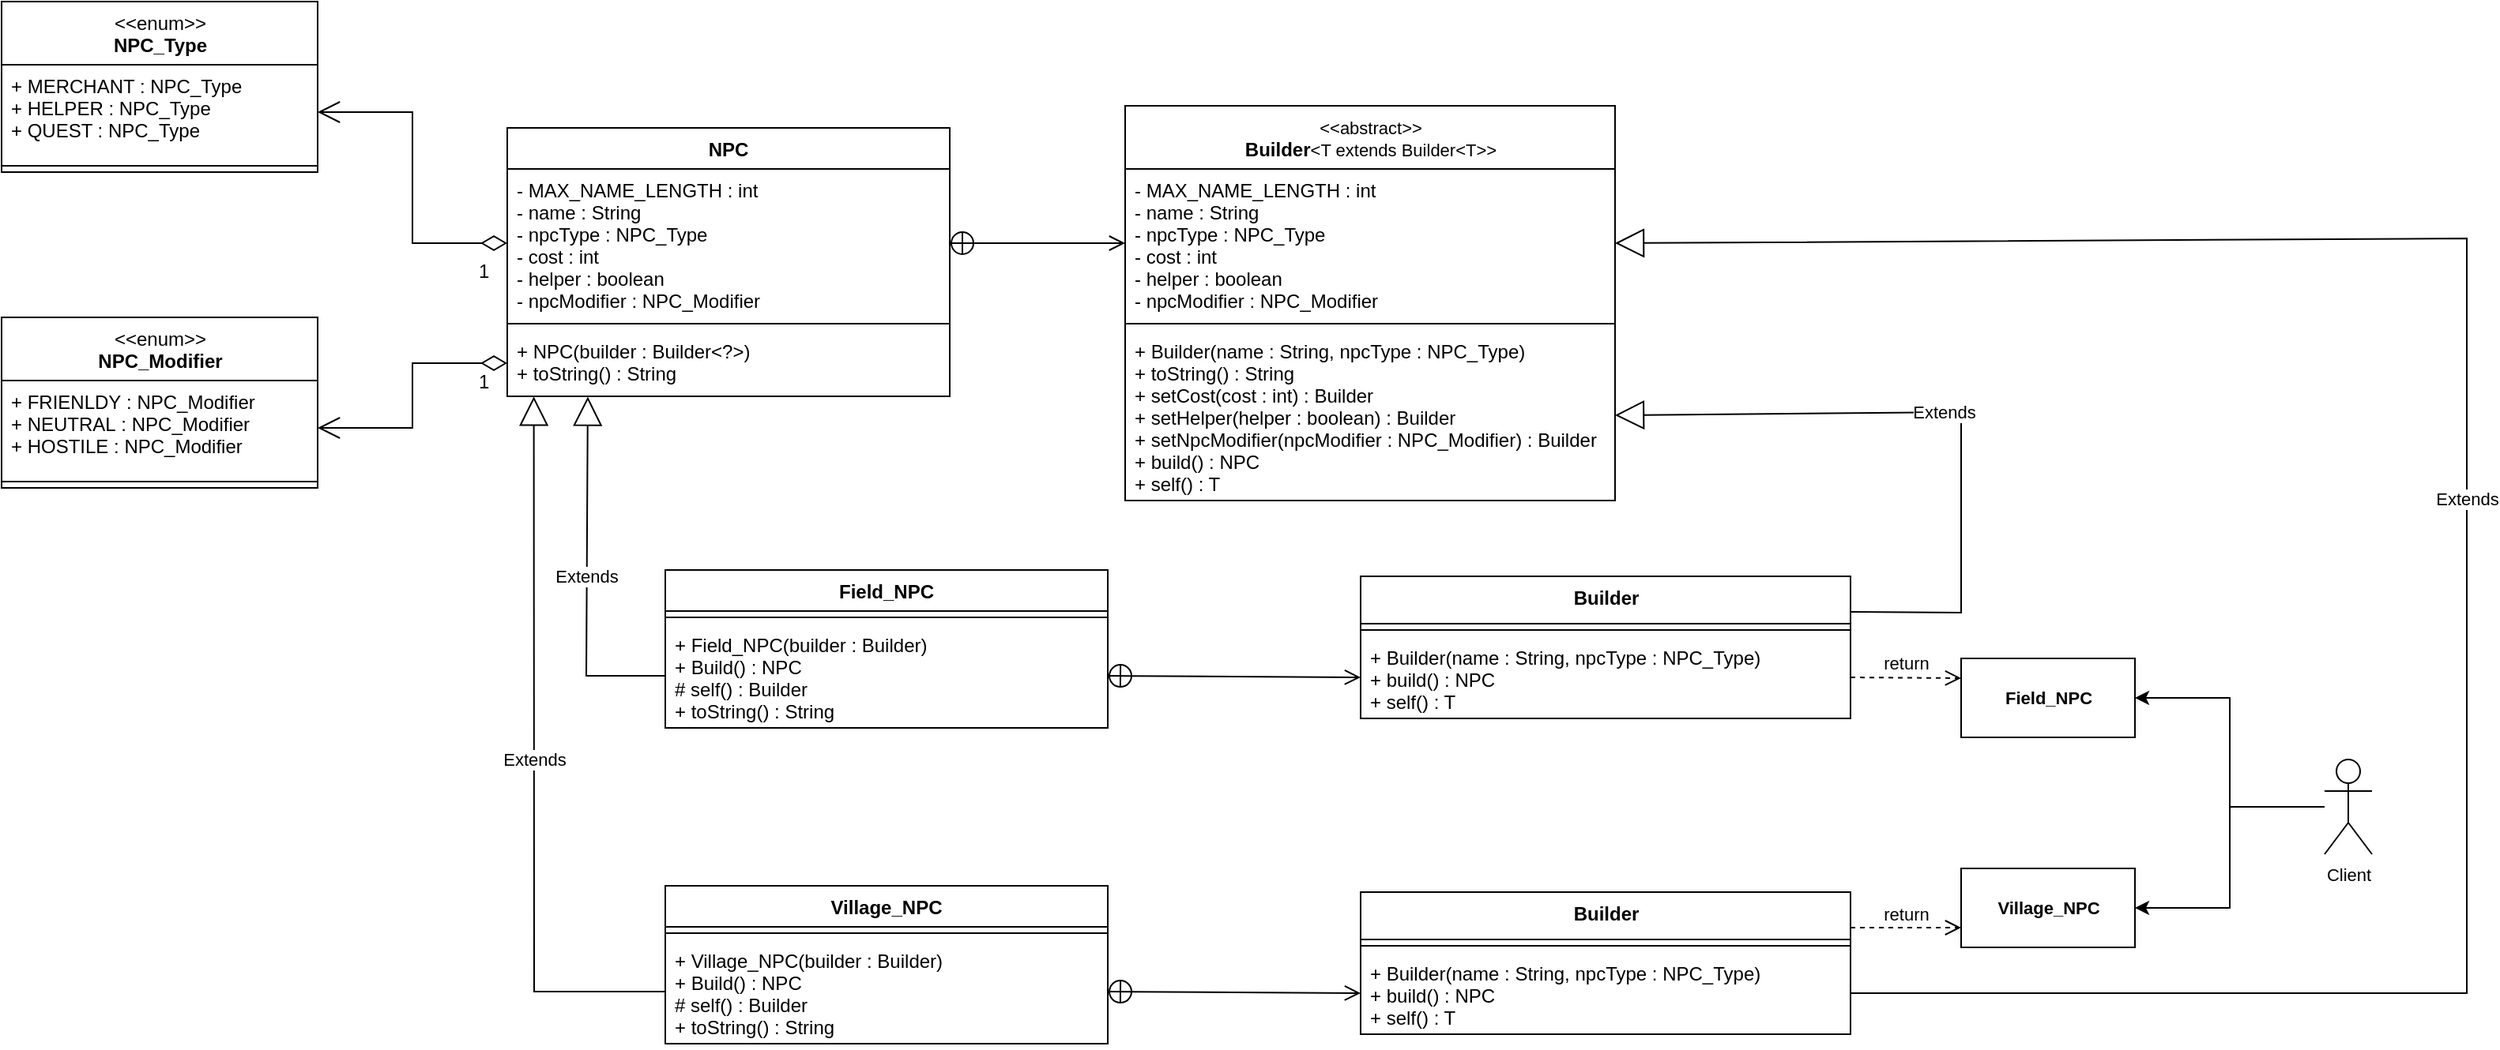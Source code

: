 <mxfile version="20.2.7" type="github">
  <diagram id="C5RBs43oDa-KdzZeNtuy" name="Page-1">
    <mxGraphModel dx="2188" dy="1172" grid="1" gridSize="10" guides="1" tooltips="1" connect="1" arrows="1" fold="1" page="1" pageScale="1" pageWidth="1169" pageHeight="1654" math="0" shadow="0">
      <root>
        <mxCell id="WIyWlLk6GJQsqaUBKTNV-0" />
        <mxCell id="WIyWlLk6GJQsqaUBKTNV-1" parent="WIyWlLk6GJQsqaUBKTNV-0" />
        <mxCell id="kcyVbWiBj3wH5_LdSBAH-0" value="NPC" style="swimlane;fontStyle=1;align=center;verticalAlign=top;childLayout=stackLayout;horizontal=1;startSize=26;horizontalStack=0;resizeParent=1;resizeParentMax=0;resizeLast=0;collapsible=1;marginBottom=0;" parent="WIyWlLk6GJQsqaUBKTNV-1" vertex="1">
          <mxGeometry x="360" y="200" width="280" height="170" as="geometry" />
        </mxCell>
        <mxCell id="kcyVbWiBj3wH5_LdSBAH-1" value="- MAX_NAME_LENGTH : int&#xa;- name : String&#xa;- npcType : NPC_Type&#xa;- cost : int&#xa;- helper : boolean&#xa;- npcModifier : NPC_Modifier " style="text;strokeColor=none;fillColor=none;align=left;verticalAlign=top;spacingLeft=4;spacingRight=4;overflow=hidden;rotatable=0;points=[[0,0.5],[1,0.5]];portConstraint=eastwest;" parent="kcyVbWiBj3wH5_LdSBAH-0" vertex="1">
          <mxGeometry y="26" width="280" height="94" as="geometry" />
        </mxCell>
        <mxCell id="kcyVbWiBj3wH5_LdSBAH-2" value="" style="line;strokeWidth=1;fillColor=none;align=left;verticalAlign=middle;spacingTop=-1;spacingLeft=3;spacingRight=3;rotatable=0;labelPosition=right;points=[];portConstraint=eastwest;" parent="kcyVbWiBj3wH5_LdSBAH-0" vertex="1">
          <mxGeometry y="120" width="280" height="8" as="geometry" />
        </mxCell>
        <mxCell id="kcyVbWiBj3wH5_LdSBAH-3" value="+ NPC(builder : Builder&lt;?&gt;)&#xa;+ toString() : String" style="text;strokeColor=none;fillColor=none;align=left;verticalAlign=top;spacingLeft=4;spacingRight=4;overflow=hidden;rotatable=0;points=[[0,0.5],[1,0.5]];portConstraint=eastwest;" parent="kcyVbWiBj3wH5_LdSBAH-0" vertex="1">
          <mxGeometry y="128" width="280" height="42" as="geometry" />
        </mxCell>
        <mxCell id="kcyVbWiBj3wH5_LdSBAH-4" value="&lt;font style=&quot;font-size: 11px; font-weight: normal;&quot;&gt;&amp;lt;&amp;lt;abstract&amp;gt;&amp;gt;&lt;/font&gt;&lt;br&gt;Builder&lt;span style=&quot;font-size: 11px; font-weight: 400;&quot;&gt;&amp;lt;T extends Builder&amp;lt;T&amp;gt;&amp;gt;&lt;/span&gt;" style="swimlane;fontStyle=1;align=center;verticalAlign=top;childLayout=stackLayout;horizontal=1;startSize=40;horizontalStack=0;resizeParent=1;resizeParentMax=0;resizeLast=0;collapsible=1;marginBottom=0;html=1;" parent="WIyWlLk6GJQsqaUBKTNV-1" vertex="1">
          <mxGeometry x="751" y="186" width="310" height="250" as="geometry" />
        </mxCell>
        <mxCell id="kcyVbWiBj3wH5_LdSBAH-5" value="- MAX_NAME_LENGTH : int&#xa;- name : String&#xa;- npcType : NPC_Type&#xa;- cost : int&#xa;- helper : boolean&#xa;- npcModifier : NPC_Modifier " style="text;strokeColor=none;fillColor=none;align=left;verticalAlign=top;spacingLeft=4;spacingRight=4;overflow=hidden;rotatable=0;points=[[0,0.5],[1,0.5]];portConstraint=eastwest;" parent="kcyVbWiBj3wH5_LdSBAH-4" vertex="1">
          <mxGeometry y="40" width="310" height="94" as="geometry" />
        </mxCell>
        <mxCell id="kcyVbWiBj3wH5_LdSBAH-6" value="" style="line;strokeWidth=1;fillColor=none;align=left;verticalAlign=middle;spacingTop=-1;spacingLeft=3;spacingRight=3;rotatable=0;labelPosition=right;points=[];portConstraint=eastwest;" parent="kcyVbWiBj3wH5_LdSBAH-4" vertex="1">
          <mxGeometry y="134" width="310" height="8" as="geometry" />
        </mxCell>
        <mxCell id="kcyVbWiBj3wH5_LdSBAH-7" value="+ Builder(name : String, npcType : NPC_Type)&#xa;+ toString() : String&#xa;+ setCost(cost : int) : Builder&#xa;+ setHelper(helper : boolean) : Builder&#xa;+ setNpcModifier(npcModifier : NPC_Modifier) : Builder&#xa;+ build() : NPC&#xa;+ self() : T" style="text;strokeColor=none;fillColor=none;align=left;verticalAlign=top;spacingLeft=4;spacingRight=4;overflow=hidden;rotatable=0;points=[[0,0.5],[1,0.5]];portConstraint=eastwest;" parent="kcyVbWiBj3wH5_LdSBAH-4" vertex="1">
          <mxGeometry y="142" width="310" height="108" as="geometry" />
        </mxCell>
        <mxCell id="kcyVbWiBj3wH5_LdSBAH-8" value="" style="endArrow=open;startArrow=circlePlus;endFill=0;startFill=0;endSize=8;html=1;rounded=0;exitX=1;exitY=0.5;exitDx=0;exitDy=0;entryX=0;entryY=0.5;entryDx=0;entryDy=0;" parent="WIyWlLk6GJQsqaUBKTNV-1" source="kcyVbWiBj3wH5_LdSBAH-1" target="kcyVbWiBj3wH5_LdSBAH-5" edge="1">
          <mxGeometry width="160" relative="1" as="geometry">
            <mxPoint x="505" y="560" as="sourcePoint" />
            <mxPoint x="665" y="560" as="targetPoint" />
          </mxGeometry>
        </mxCell>
        <mxCell id="kcyVbWiBj3wH5_LdSBAH-13" value="&lt;span style=&quot;font-weight: normal;&quot;&gt;&lt;font style=&quot;font-size: 12px;&quot;&gt;&amp;lt;&amp;lt;enum&amp;gt;&amp;gt;&lt;/font&gt;&lt;/span&gt;&lt;br&gt;NPC_Type" style="swimlane;fontStyle=1;align=center;verticalAlign=top;childLayout=stackLayout;horizontal=1;startSize=40;horizontalStack=0;resizeParent=1;resizeParentMax=0;resizeLast=0;collapsible=1;marginBottom=0;html=1;" parent="WIyWlLk6GJQsqaUBKTNV-1" vertex="1">
          <mxGeometry x="40" y="120" width="200" height="108" as="geometry" />
        </mxCell>
        <mxCell id="kcyVbWiBj3wH5_LdSBAH-14" value="+ MERCHANT : NPC_Type&#xa;+ HELPER : NPC_Type&#xa;+ QUEST : NPC_Type" style="text;strokeColor=none;fillColor=none;align=left;verticalAlign=top;spacingLeft=4;spacingRight=4;overflow=hidden;rotatable=0;points=[[0,0.5],[1,0.5]];portConstraint=eastwest;" parent="kcyVbWiBj3wH5_LdSBAH-13" vertex="1">
          <mxGeometry y="40" width="200" height="60" as="geometry" />
        </mxCell>
        <mxCell id="kcyVbWiBj3wH5_LdSBAH-15" value="" style="line;strokeWidth=1;fillColor=none;align=left;verticalAlign=middle;spacingTop=-1;spacingLeft=3;spacingRight=3;rotatable=0;labelPosition=right;points=[];portConstraint=eastwest;" parent="kcyVbWiBj3wH5_LdSBAH-13" vertex="1">
          <mxGeometry y="100" width="200" height="8" as="geometry" />
        </mxCell>
        <mxCell id="kcyVbWiBj3wH5_LdSBAH-17" value="&lt;span style=&quot;font-weight: normal;&quot;&gt;&lt;font style=&quot;font-size: 12px;&quot;&gt;&amp;lt;&amp;lt;enum&amp;gt;&amp;gt;&lt;/font&gt;&lt;/span&gt;&lt;br&gt;NPC_Modifier" style="swimlane;fontStyle=1;align=center;verticalAlign=top;childLayout=stackLayout;horizontal=1;startSize=40;horizontalStack=0;resizeParent=1;resizeParentMax=0;resizeLast=0;collapsible=1;marginBottom=0;html=1;" parent="WIyWlLk6GJQsqaUBKTNV-1" vertex="1">
          <mxGeometry x="40" y="320" width="200" height="108" as="geometry" />
        </mxCell>
        <mxCell id="kcyVbWiBj3wH5_LdSBAH-18" value="+ FRIENLDY : NPC_Modifier&#xa;+ NEUTRAL : NPC_Modifier&#xa;+ HOSTILE : NPC_Modifier" style="text;strokeColor=none;fillColor=none;align=left;verticalAlign=top;spacingLeft=4;spacingRight=4;overflow=hidden;rotatable=0;points=[[0,0.5],[1,0.5]];portConstraint=eastwest;" parent="kcyVbWiBj3wH5_LdSBAH-17" vertex="1">
          <mxGeometry y="40" width="200" height="60" as="geometry" />
        </mxCell>
        <mxCell id="kcyVbWiBj3wH5_LdSBAH-19" value="" style="line;strokeWidth=1;fillColor=none;align=left;verticalAlign=middle;spacingTop=-1;spacingLeft=3;spacingRight=3;rotatable=0;labelPosition=right;points=[];portConstraint=eastwest;" parent="kcyVbWiBj3wH5_LdSBAH-17" vertex="1">
          <mxGeometry y="100" width="200" height="8" as="geometry" />
        </mxCell>
        <mxCell id="kcyVbWiBj3wH5_LdSBAH-20" value="1" style="endArrow=open;html=1;endSize=12;startArrow=diamondThin;startSize=14;startFill=0;edgeStyle=orthogonalEdgeStyle;align=left;verticalAlign=bottom;rounded=0;fontSize=12;exitX=0;exitY=0.5;exitDx=0;exitDy=0;entryX=1;entryY=0.5;entryDx=0;entryDy=0;" parent="WIyWlLk6GJQsqaUBKTNV-1" source="kcyVbWiBj3wH5_LdSBAH-1" target="kcyVbWiBj3wH5_LdSBAH-14" edge="1">
          <mxGeometry x="-0.803" y="27" relative="1" as="geometry">
            <mxPoint x="640" y="480" as="sourcePoint" />
            <mxPoint x="310" y="480" as="targetPoint" />
            <mxPoint as="offset" />
          </mxGeometry>
        </mxCell>
        <mxCell id="kcyVbWiBj3wH5_LdSBAH-21" value="1" style="endArrow=open;html=1;endSize=12;startArrow=diamondThin;startSize=14;startFill=0;edgeStyle=orthogonalEdgeStyle;align=left;verticalAlign=bottom;rounded=0;fontSize=12;exitX=0;exitY=0.5;exitDx=0;exitDy=0;entryX=1;entryY=0.5;entryDx=0;entryDy=0;" parent="WIyWlLk6GJQsqaUBKTNV-1" source="kcyVbWiBj3wH5_LdSBAH-3" target="kcyVbWiBj3wH5_LdSBAH-18" edge="1">
          <mxGeometry x="-0.752" y="21" relative="1" as="geometry">
            <mxPoint x="370" y="283" as="sourcePoint" />
            <mxPoint x="250" y="200" as="targetPoint" />
            <mxPoint as="offset" />
          </mxGeometry>
        </mxCell>
        <mxCell id="P5X0RTnI9AF99aki87Lp-0" value="Field_NPC" style="swimlane;fontStyle=1;align=center;verticalAlign=top;childLayout=stackLayout;horizontal=1;startSize=26;horizontalStack=0;resizeParent=1;resizeParentMax=0;resizeLast=0;collapsible=1;marginBottom=0;" vertex="1" parent="WIyWlLk6GJQsqaUBKTNV-1">
          <mxGeometry x="460" y="480" width="280" height="100" as="geometry" />
        </mxCell>
        <mxCell id="P5X0RTnI9AF99aki87Lp-2" value="" style="line;strokeWidth=1;fillColor=none;align=left;verticalAlign=middle;spacingTop=-1;spacingLeft=3;spacingRight=3;rotatable=0;labelPosition=right;points=[];portConstraint=eastwest;" vertex="1" parent="P5X0RTnI9AF99aki87Lp-0">
          <mxGeometry y="26" width="280" height="8" as="geometry" />
        </mxCell>
        <mxCell id="P5X0RTnI9AF99aki87Lp-3" value="+ Field_NPC(builder : Builder)&#xa;+ Build() : NPC&#xa;# self() : Builder&#xa;+ toString() : String" style="text;strokeColor=none;fillColor=none;align=left;verticalAlign=top;spacingLeft=4;spacingRight=4;overflow=hidden;rotatable=0;points=[[0,0.5],[1,0.5]];portConstraint=eastwest;" vertex="1" parent="P5X0RTnI9AF99aki87Lp-0">
          <mxGeometry y="34" width="280" height="66" as="geometry" />
        </mxCell>
        <mxCell id="P5X0RTnI9AF99aki87Lp-4" value="Village_NPC" style="swimlane;fontStyle=1;align=center;verticalAlign=top;childLayout=stackLayout;horizontal=1;startSize=26;horizontalStack=0;resizeParent=1;resizeParentMax=0;resizeLast=0;collapsible=1;marginBottom=0;" vertex="1" parent="WIyWlLk6GJQsqaUBKTNV-1">
          <mxGeometry x="460" y="680" width="280" height="100" as="geometry" />
        </mxCell>
        <mxCell id="P5X0RTnI9AF99aki87Lp-5" value="" style="line;strokeWidth=1;fillColor=none;align=left;verticalAlign=middle;spacingTop=-1;spacingLeft=3;spacingRight=3;rotatable=0;labelPosition=right;points=[];portConstraint=eastwest;" vertex="1" parent="P5X0RTnI9AF99aki87Lp-4">
          <mxGeometry y="26" width="280" height="8" as="geometry" />
        </mxCell>
        <mxCell id="P5X0RTnI9AF99aki87Lp-6" value="+ Village_NPC(builder : Builder)&#xa;+ Build() : NPC&#xa;# self() : Builder&#xa;+ toString() : String" style="text;strokeColor=none;fillColor=none;align=left;verticalAlign=top;spacingLeft=4;spacingRight=4;overflow=hidden;rotatable=0;points=[[0,0.5],[1,0.5]];portConstraint=eastwest;" vertex="1" parent="P5X0RTnI9AF99aki87Lp-4">
          <mxGeometry y="34" width="280" height="66" as="geometry" />
        </mxCell>
        <mxCell id="P5X0RTnI9AF99aki87Lp-26" style="edgeStyle=orthogonalEdgeStyle;rounded=0;orthogonalLoop=1;jettySize=auto;html=1;entryX=1;entryY=0.5;entryDx=0;entryDy=0;fontSize=11;" edge="1" parent="WIyWlLk6GJQsqaUBKTNV-1" source="P5X0RTnI9AF99aki87Lp-7" target="P5X0RTnI9AF99aki87Lp-13">
          <mxGeometry relative="1" as="geometry" />
        </mxCell>
        <mxCell id="P5X0RTnI9AF99aki87Lp-27" style="edgeStyle=orthogonalEdgeStyle;rounded=0;orthogonalLoop=1;jettySize=auto;html=1;entryX=1;entryY=0.5;entryDx=0;entryDy=0;fontSize=11;" edge="1" parent="WIyWlLk6GJQsqaUBKTNV-1" source="P5X0RTnI9AF99aki87Lp-7" target="P5X0RTnI9AF99aki87Lp-14">
          <mxGeometry relative="1" as="geometry" />
        </mxCell>
        <mxCell id="P5X0RTnI9AF99aki87Lp-7" value="Client" style="shape=umlActor;verticalLabelPosition=bottom;verticalAlign=top;html=1;fontSize=11;" vertex="1" parent="WIyWlLk6GJQsqaUBKTNV-1">
          <mxGeometry x="1510" y="600" width="30" height="60" as="geometry" />
        </mxCell>
        <mxCell id="P5X0RTnI9AF99aki87Lp-9" value="Extends" style="endArrow=block;endSize=16;endFill=0;html=1;rounded=0;fontSize=11;exitX=0;exitY=0.5;exitDx=0;exitDy=0;entryX=0.182;entryY=1.005;entryDx=0;entryDy=0;entryPerimeter=0;" edge="1" parent="WIyWlLk6GJQsqaUBKTNV-1" source="P5X0RTnI9AF99aki87Lp-3" target="kcyVbWiBj3wH5_LdSBAH-3">
          <mxGeometry width="160" relative="1" as="geometry">
            <mxPoint x="510" y="520" as="sourcePoint" />
            <mxPoint x="390" y="390" as="targetPoint" />
            <Array as="points">
              <mxPoint x="410" y="547" />
            </Array>
          </mxGeometry>
        </mxCell>
        <mxCell id="P5X0RTnI9AF99aki87Lp-10" value="Extends" style="endArrow=block;endSize=16;endFill=0;html=1;rounded=0;fontSize=11;exitX=0;exitY=0.5;exitDx=0;exitDy=0;entryX=0.06;entryY=1.003;entryDx=0;entryDy=0;entryPerimeter=0;" edge="1" parent="WIyWlLk6GJQsqaUBKTNV-1" source="P5X0RTnI9AF99aki87Lp-6" target="kcyVbWiBj3wH5_LdSBAH-3">
          <mxGeometry width="160" relative="1" as="geometry">
            <mxPoint x="450" y="557" as="sourcePoint" />
            <mxPoint x="400" y="400" as="targetPoint" />
            <Array as="points">
              <mxPoint x="377" y="747" />
            </Array>
          </mxGeometry>
        </mxCell>
        <mxCell id="P5X0RTnI9AF99aki87Lp-11" value="" style="endArrow=open;startArrow=circlePlus;endFill=0;startFill=0;endSize=8;html=1;rounded=0;exitX=1;exitY=0.5;exitDx=0;exitDy=0;entryX=0;entryY=0.5;entryDx=0;entryDy=0;" edge="1" parent="WIyWlLk6GJQsqaUBKTNV-1" source="P5X0RTnI9AF99aki87Lp-3" target="P5X0RTnI9AF99aki87Lp-18">
          <mxGeometry width="160" relative="1" as="geometry">
            <mxPoint x="870" y="520.0" as="sourcePoint" />
            <mxPoint x="840" y="550" as="targetPoint" />
          </mxGeometry>
        </mxCell>
        <mxCell id="P5X0RTnI9AF99aki87Lp-12" value="" style="endArrow=open;startArrow=circlePlus;endFill=0;startFill=0;endSize=8;html=1;rounded=0;exitX=1;exitY=0.5;exitDx=0;exitDy=0;entryX=0;entryY=0.5;entryDx=0;entryDy=0;" edge="1" parent="WIyWlLk6GJQsqaUBKTNV-1" source="P5X0RTnI9AF99aki87Lp-6" target="P5X0RTnI9AF99aki87Lp-21">
          <mxGeometry width="160" relative="1" as="geometry">
            <mxPoint x="750" y="557" as="sourcePoint" />
            <mxPoint x="870" y="680" as="targetPoint" />
          </mxGeometry>
        </mxCell>
        <mxCell id="P5X0RTnI9AF99aki87Lp-13" value="&lt;b&gt;Field_NPC&lt;/b&gt;" style="html=1;fontSize=11;" vertex="1" parent="WIyWlLk6GJQsqaUBKTNV-1">
          <mxGeometry x="1280" y="536" width="110" height="50" as="geometry" />
        </mxCell>
        <mxCell id="P5X0RTnI9AF99aki87Lp-14" value="&lt;b&gt;Village_NPC&lt;/b&gt;" style="html=1;fontSize=11;" vertex="1" parent="WIyWlLk6GJQsqaUBKTNV-1">
          <mxGeometry x="1280" y="669" width="110" height="50" as="geometry" />
        </mxCell>
        <mxCell id="P5X0RTnI9AF99aki87Lp-15" value="Builder" style="swimlane;fontStyle=1;align=center;verticalAlign=top;childLayout=stackLayout;horizontal=1;startSize=30;horizontalStack=0;resizeParent=1;resizeParentMax=0;resizeLast=0;collapsible=1;marginBottom=0;html=1;" vertex="1" parent="WIyWlLk6GJQsqaUBKTNV-1">
          <mxGeometry x="900" y="484" width="310" height="90" as="geometry" />
        </mxCell>
        <mxCell id="P5X0RTnI9AF99aki87Lp-17" value="" style="line;strokeWidth=1;fillColor=none;align=left;verticalAlign=middle;spacingTop=-1;spacingLeft=3;spacingRight=3;rotatable=0;labelPosition=right;points=[];portConstraint=eastwest;" vertex="1" parent="P5X0RTnI9AF99aki87Lp-15">
          <mxGeometry y="30" width="310" height="8" as="geometry" />
        </mxCell>
        <mxCell id="P5X0RTnI9AF99aki87Lp-18" value="+ Builder(name : String, npcType : NPC_Type)&#xa;+ build() : NPC&#xa;+ self() : T" style="text;strokeColor=none;fillColor=none;align=left;verticalAlign=top;spacingLeft=4;spacingRight=4;overflow=hidden;rotatable=0;points=[[0,0.5],[1,0.5]];portConstraint=eastwest;" vertex="1" parent="P5X0RTnI9AF99aki87Lp-15">
          <mxGeometry y="38" width="310" height="52" as="geometry" />
        </mxCell>
        <mxCell id="P5X0RTnI9AF99aki87Lp-19" value="Builder" style="swimlane;fontStyle=1;align=center;verticalAlign=top;childLayout=stackLayout;horizontal=1;startSize=30;horizontalStack=0;resizeParent=1;resizeParentMax=0;resizeLast=0;collapsible=1;marginBottom=0;html=1;" vertex="1" parent="WIyWlLk6GJQsqaUBKTNV-1">
          <mxGeometry x="900" y="684" width="310" height="90" as="geometry" />
        </mxCell>
        <mxCell id="P5X0RTnI9AF99aki87Lp-20" value="" style="line;strokeWidth=1;fillColor=none;align=left;verticalAlign=middle;spacingTop=-1;spacingLeft=3;spacingRight=3;rotatable=0;labelPosition=right;points=[];portConstraint=eastwest;" vertex="1" parent="P5X0RTnI9AF99aki87Lp-19">
          <mxGeometry y="30" width="310" height="8" as="geometry" />
        </mxCell>
        <mxCell id="P5X0RTnI9AF99aki87Lp-21" value="+ Builder(name : String, npcType : NPC_Type)&#xa;+ build() : NPC&#xa;+ self() : T" style="text;strokeColor=none;fillColor=none;align=left;verticalAlign=top;spacingLeft=4;spacingRight=4;overflow=hidden;rotatable=0;points=[[0,0.5],[1,0.5]];portConstraint=eastwest;" vertex="1" parent="P5X0RTnI9AF99aki87Lp-19">
          <mxGeometry y="38" width="310" height="52" as="geometry" />
        </mxCell>
        <mxCell id="P5X0RTnI9AF99aki87Lp-22" value="Extends" style="endArrow=block;endSize=16;endFill=0;html=1;rounded=0;fontSize=11;entryX=1;entryY=0.5;entryDx=0;entryDy=0;exitX=1;exitY=0.5;exitDx=0;exitDy=0;" edge="1" parent="WIyWlLk6GJQsqaUBKTNV-1" source="P5X0RTnI9AF99aki87Lp-21" target="kcyVbWiBj3wH5_LdSBAH-5">
          <mxGeometry width="160" relative="1" as="geometry">
            <mxPoint x="1010" y="640" as="sourcePoint" />
            <mxPoint x="1170" y="640" as="targetPoint" />
            <Array as="points">
              <mxPoint x="1600" y="748" />
              <mxPoint x="1600" y="740" />
              <mxPoint x="1600" y="270" />
            </Array>
          </mxGeometry>
        </mxCell>
        <mxCell id="P5X0RTnI9AF99aki87Lp-23" value="Extends" style="endArrow=block;endSize=16;endFill=0;html=1;rounded=0;fontSize=11;entryX=1;entryY=0.5;entryDx=0;entryDy=0;exitX=1;exitY=0.25;exitDx=0;exitDy=0;" edge="1" parent="WIyWlLk6GJQsqaUBKTNV-1" source="P5X0RTnI9AF99aki87Lp-15" target="kcyVbWiBj3wH5_LdSBAH-7">
          <mxGeometry width="160" relative="1" as="geometry">
            <mxPoint x="1010" y="640" as="sourcePoint" />
            <mxPoint x="1170" y="640" as="targetPoint" />
            <Array as="points">
              <mxPoint x="1280" y="507" />
              <mxPoint x="1280" y="380" />
            </Array>
          </mxGeometry>
        </mxCell>
        <mxCell id="P5X0RTnI9AF99aki87Lp-24" value="return" style="html=1;verticalAlign=bottom;endArrow=open;dashed=1;endSize=8;rounded=0;fontSize=11;entryX=0;entryY=0.25;entryDx=0;entryDy=0;exitX=1;exitY=0.5;exitDx=0;exitDy=0;" edge="1" parent="WIyWlLk6GJQsqaUBKTNV-1" source="P5X0RTnI9AF99aki87Lp-18" target="P5X0RTnI9AF99aki87Lp-13">
          <mxGeometry relative="1" as="geometry">
            <mxPoint x="1290" y="540" as="sourcePoint" />
            <mxPoint x="1210" y="540" as="targetPoint" />
          </mxGeometry>
        </mxCell>
        <mxCell id="P5X0RTnI9AF99aki87Lp-25" value="return" style="html=1;verticalAlign=bottom;endArrow=open;dashed=1;endSize=8;rounded=0;fontSize=11;exitX=1;exitY=0.25;exitDx=0;exitDy=0;entryX=0;entryY=0.75;entryDx=0;entryDy=0;" edge="1" parent="WIyWlLk6GJQsqaUBKTNV-1" source="P5X0RTnI9AF99aki87Lp-19" target="P5X0RTnI9AF99aki87Lp-14">
          <mxGeometry relative="1" as="geometry">
            <mxPoint x="1290" y="540" as="sourcePoint" />
            <mxPoint x="1290" y="680" as="targetPoint" />
          </mxGeometry>
        </mxCell>
      </root>
    </mxGraphModel>
  </diagram>
</mxfile>
